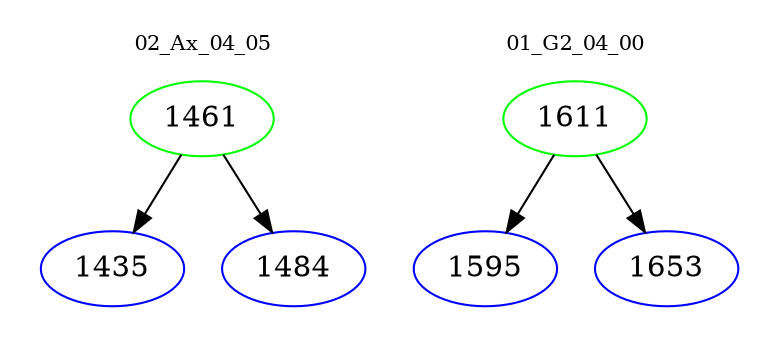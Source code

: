 digraph{
subgraph cluster_0 {
color = white
label = "02_Ax_04_05";
fontsize=10;
T0_1461 [label="1461", color="green"]
T0_1461 -> T0_1435 [color="black"]
T0_1435 [label="1435", color="blue"]
T0_1461 -> T0_1484 [color="black"]
T0_1484 [label="1484", color="blue"]
}
subgraph cluster_1 {
color = white
label = "01_G2_04_00";
fontsize=10;
T1_1611 [label="1611", color="green"]
T1_1611 -> T1_1595 [color="black"]
T1_1595 [label="1595", color="blue"]
T1_1611 -> T1_1653 [color="black"]
T1_1653 [label="1653", color="blue"]
}
}
